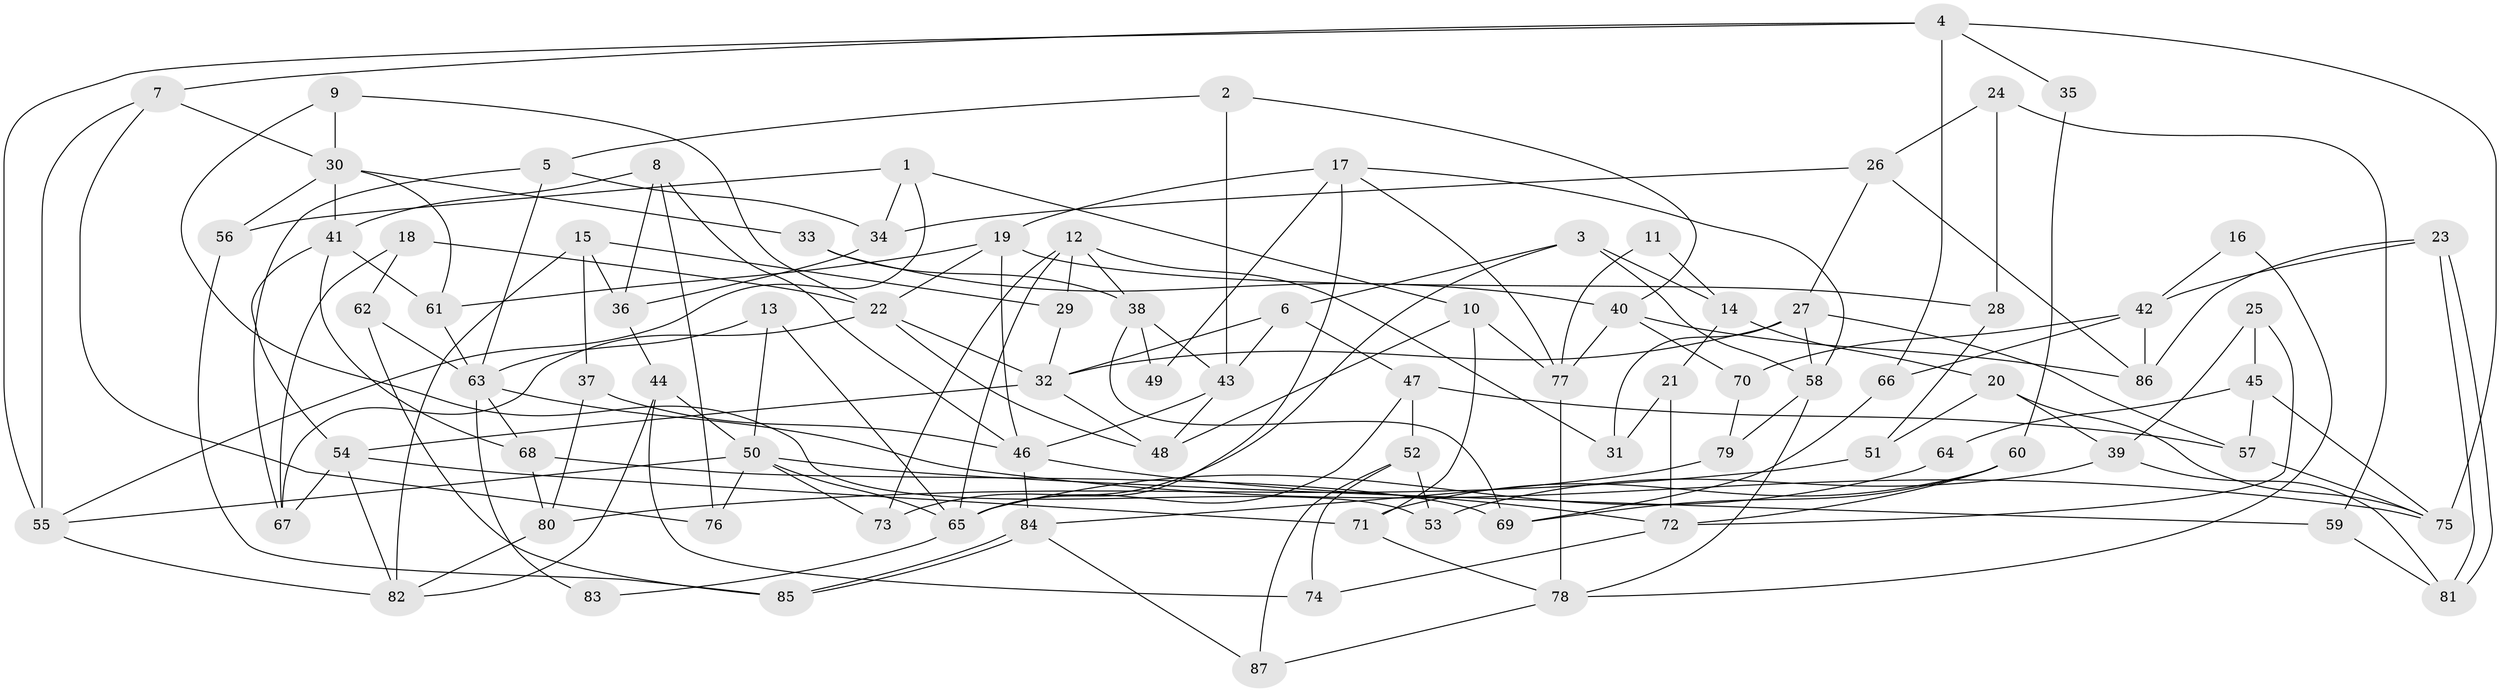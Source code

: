 // coarse degree distribution, {3: 0.23255813953488372, 2: 0.06976744186046512, 5: 0.20930232558139536, 4: 0.23255813953488372, 8: 0.06976744186046512, 7: 0.09302325581395349, 12: 0.023255813953488372, 6: 0.046511627906976744, 9: 0.023255813953488372}
// Generated by graph-tools (version 1.1) at 2025/52/03/04/25 21:52:43]
// undirected, 87 vertices, 174 edges
graph export_dot {
graph [start="1"]
  node [color=gray90,style=filled];
  1;
  2;
  3;
  4;
  5;
  6;
  7;
  8;
  9;
  10;
  11;
  12;
  13;
  14;
  15;
  16;
  17;
  18;
  19;
  20;
  21;
  22;
  23;
  24;
  25;
  26;
  27;
  28;
  29;
  30;
  31;
  32;
  33;
  34;
  35;
  36;
  37;
  38;
  39;
  40;
  41;
  42;
  43;
  44;
  45;
  46;
  47;
  48;
  49;
  50;
  51;
  52;
  53;
  54;
  55;
  56;
  57;
  58;
  59;
  60;
  61;
  62;
  63;
  64;
  65;
  66;
  67;
  68;
  69;
  70;
  71;
  72;
  73;
  74;
  75;
  76;
  77;
  78;
  79;
  80;
  81;
  82;
  83;
  84;
  85;
  86;
  87;
  1 -- 10;
  1 -- 55;
  1 -- 34;
  1 -- 56;
  2 -- 43;
  2 -- 5;
  2 -- 40;
  3 -- 14;
  3 -- 73;
  3 -- 6;
  3 -- 58;
  4 -- 75;
  4 -- 55;
  4 -- 7;
  4 -- 35;
  4 -- 66;
  5 -- 34;
  5 -- 67;
  5 -- 63;
  6 -- 47;
  6 -- 32;
  6 -- 43;
  7 -- 30;
  7 -- 55;
  7 -- 76;
  8 -- 41;
  8 -- 46;
  8 -- 36;
  8 -- 76;
  9 -- 53;
  9 -- 30;
  9 -- 22;
  10 -- 48;
  10 -- 71;
  10 -- 77;
  11 -- 14;
  11 -- 77;
  12 -- 65;
  12 -- 29;
  12 -- 31;
  12 -- 38;
  12 -- 73;
  13 -- 50;
  13 -- 63;
  13 -- 65;
  14 -- 21;
  14 -- 20;
  15 -- 36;
  15 -- 82;
  15 -- 29;
  15 -- 37;
  16 -- 42;
  16 -- 78;
  17 -- 19;
  17 -- 58;
  17 -- 49;
  17 -- 65;
  17 -- 77;
  18 -- 22;
  18 -- 67;
  18 -- 62;
  19 -- 22;
  19 -- 61;
  19 -- 28;
  19 -- 46;
  20 -- 75;
  20 -- 39;
  20 -- 51;
  21 -- 31;
  21 -- 72;
  22 -- 32;
  22 -- 48;
  22 -- 67;
  23 -- 81;
  23 -- 81;
  23 -- 86;
  23 -- 42;
  24 -- 28;
  24 -- 26;
  24 -- 59;
  25 -- 72;
  25 -- 45;
  25 -- 39;
  26 -- 27;
  26 -- 34;
  26 -- 86;
  27 -- 58;
  27 -- 32;
  27 -- 31;
  27 -- 57;
  28 -- 51;
  29 -- 32;
  30 -- 61;
  30 -- 56;
  30 -- 33;
  30 -- 41;
  32 -- 48;
  32 -- 54;
  33 -- 40;
  33 -- 38;
  34 -- 36;
  35 -- 60;
  36 -- 44;
  37 -- 46;
  37 -- 80;
  38 -- 43;
  38 -- 49;
  38 -- 69;
  39 -- 81;
  39 -- 53;
  40 -- 77;
  40 -- 70;
  40 -- 86;
  41 -- 54;
  41 -- 61;
  41 -- 68;
  42 -- 86;
  42 -- 66;
  42 -- 70;
  43 -- 46;
  43 -- 48;
  44 -- 50;
  44 -- 82;
  44 -- 74;
  45 -- 75;
  45 -- 57;
  45 -- 64;
  46 -- 72;
  46 -- 84;
  47 -- 52;
  47 -- 65;
  47 -- 57;
  50 -- 76;
  50 -- 65;
  50 -- 55;
  50 -- 59;
  50 -- 73;
  51 -- 80;
  52 -- 87;
  52 -- 74;
  52 -- 53;
  54 -- 82;
  54 -- 67;
  54 -- 71;
  55 -- 82;
  56 -- 85;
  57 -- 75;
  58 -- 79;
  58 -- 78;
  59 -- 81;
  60 -- 69;
  60 -- 71;
  60 -- 72;
  61 -- 63;
  62 -- 63;
  62 -- 85;
  63 -- 68;
  63 -- 75;
  63 -- 83;
  64 -- 65;
  65 -- 83;
  66 -- 69;
  68 -- 69;
  68 -- 80;
  70 -- 79;
  71 -- 78;
  72 -- 74;
  77 -- 78;
  78 -- 87;
  79 -- 84;
  80 -- 82;
  84 -- 85;
  84 -- 85;
  84 -- 87;
}

